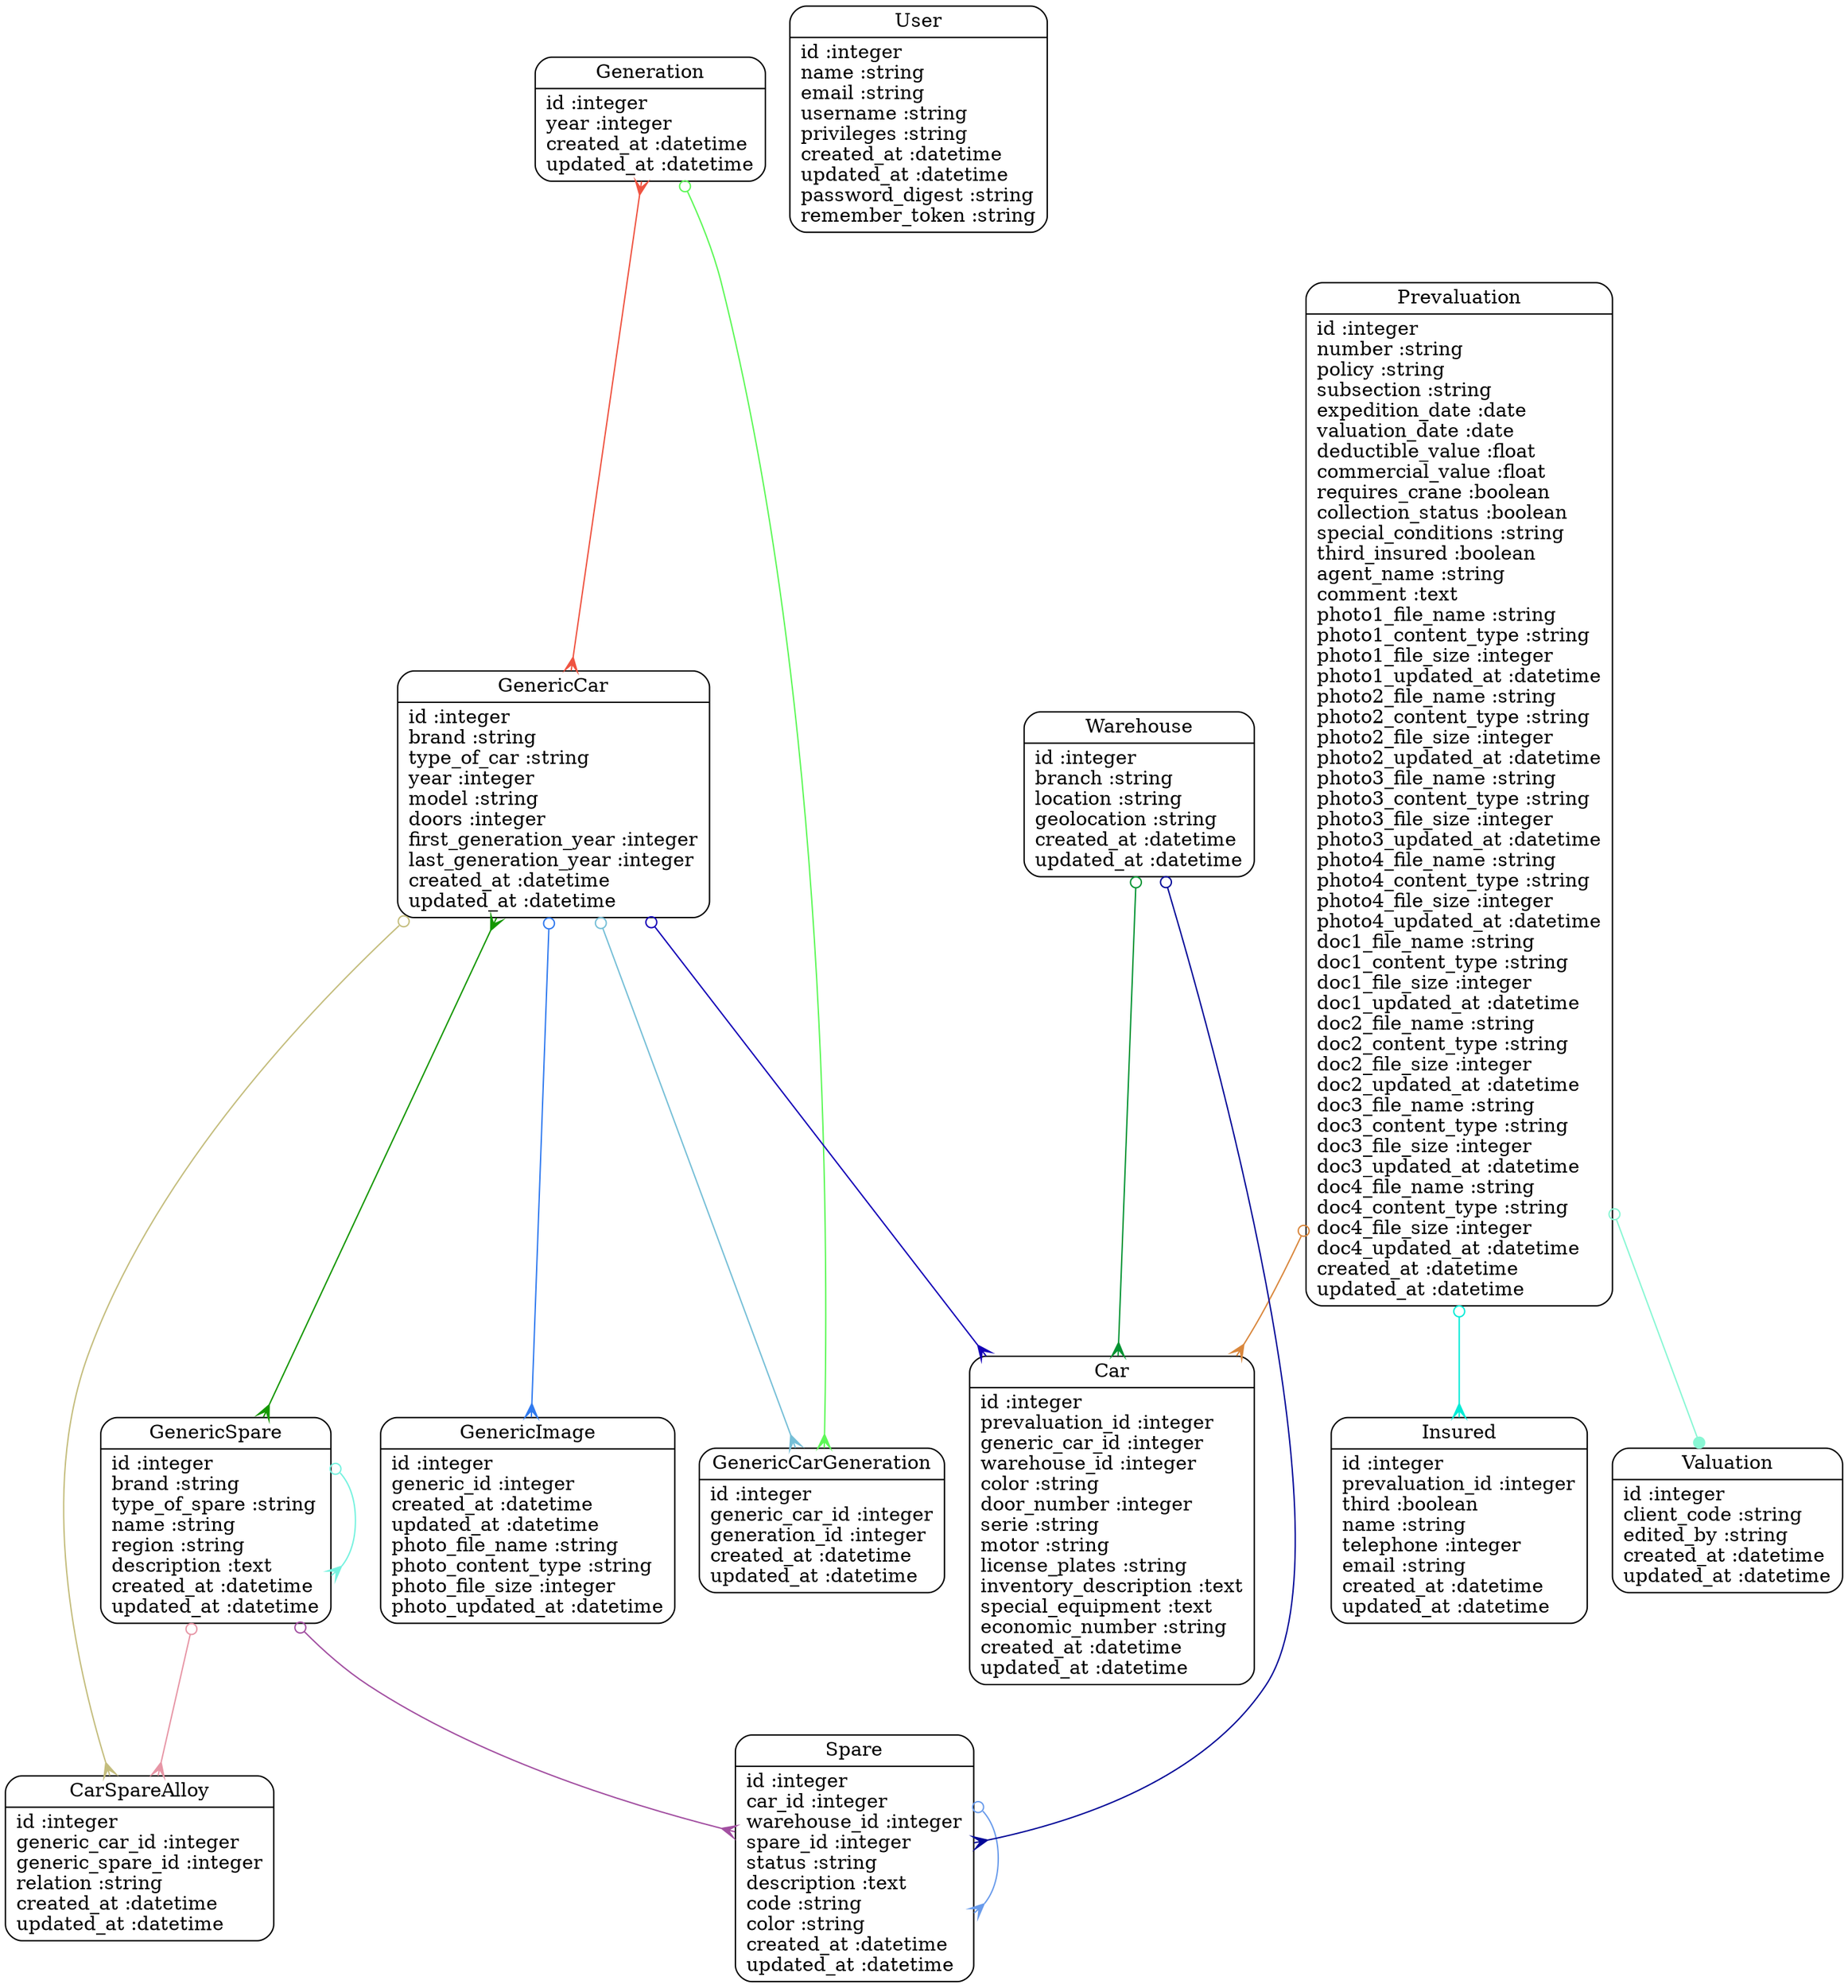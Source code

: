 digraph models_diagram {
	graph[overlap=false, splines=true]
	"Car" [shape=Mrecord, label="{Car|id :integer\lprevaluation_id :integer\lgeneric_car_id :integer\lwarehouse_id :integer\lcolor :string\ldoor_number :integer\lserie :string\lmotor :string\llicense_plates :string\linventory_description :text\lspecial_equipment :text\leconomic_number :string\lcreated_at :datetime\lupdated_at :datetime\l}"]
	"CarSpareAlloy" [shape=Mrecord, label="{CarSpareAlloy|id :integer\lgeneric_car_id :integer\lgeneric_spare_id :integer\lrelation :string\lcreated_at :datetime\lupdated_at :datetime\l}"]
	"Generation" [shape=Mrecord, label="{Generation|id :integer\lyear :integer\lcreated_at :datetime\lupdated_at :datetime\l}"]
	"GenericCar" [shape=Mrecord, label="{GenericCar|id :integer\lbrand :string\ltype_of_car :string\lyear :integer\lmodel :string\ldoors :integer\lfirst_generation_year :integer\llast_generation_year :integer\lcreated_at :datetime\lupdated_at :datetime\l}"]
	"GenericCarGeneration" [shape=Mrecord, label="{GenericCarGeneration|id :integer\lgeneric_car_id :integer\lgeneration_id :integer\lcreated_at :datetime\lupdated_at :datetime\l}"]
	"GenericImage" [shape=Mrecord, label="{GenericImage|id :integer\lgeneric_id :integer\lcreated_at :datetime\lupdated_at :datetime\lphoto_file_name :string\lphoto_content_type :string\lphoto_file_size :integer\lphoto_updated_at :datetime\l}"]
	"GenericSpare" [shape=Mrecord, label="{GenericSpare|id :integer\lbrand :string\ltype_of_spare :string\lname :string\lregion :string\ldescription :text\lcreated_at :datetime\lupdated_at :datetime\l}"]
	"Insured" [shape=Mrecord, label="{Insured|id :integer\lprevaluation_id :integer\lthird :boolean\lname :string\ltelephone :integer\lemail :string\lcreated_at :datetime\lupdated_at :datetime\l}"]
	"Prevaluation" [shape=Mrecord, label="{Prevaluation|id :integer\lnumber :string\lpolicy :string\lsubsection :string\lexpedition_date :date\lvaluation_date :date\ldeductible_value :float\lcommercial_value :float\lrequires_crane :boolean\lcollection_status :boolean\lspecial_conditions :string\lthird_insured :boolean\lagent_name :string\lcomment :text\lphoto1_file_name :string\lphoto1_content_type :string\lphoto1_file_size :integer\lphoto1_updated_at :datetime\lphoto2_file_name :string\lphoto2_content_type :string\lphoto2_file_size :integer\lphoto2_updated_at :datetime\lphoto3_file_name :string\lphoto3_content_type :string\lphoto3_file_size :integer\lphoto3_updated_at :datetime\lphoto4_file_name :string\lphoto4_content_type :string\lphoto4_file_size :integer\lphoto4_updated_at :datetime\ldoc1_file_name :string\ldoc1_content_type :string\ldoc1_file_size :integer\ldoc1_updated_at :datetime\ldoc2_file_name :string\ldoc2_content_type :string\ldoc2_file_size :integer\ldoc2_updated_at :datetime\ldoc3_file_name :string\ldoc3_content_type :string\ldoc3_file_size :integer\ldoc3_updated_at :datetime\ldoc4_file_name :string\ldoc4_content_type :string\ldoc4_file_size :integer\ldoc4_updated_at :datetime\lcreated_at :datetime\lupdated_at :datetime\l}"]
	"Spare" [shape=Mrecord, label="{Spare|id :integer\lcar_id :integer\lwarehouse_id :integer\lspare_id :integer\lstatus :string\ldescription :text\lcode :string\lcolor :string\lcreated_at :datetime\lupdated_at :datetime\l}"]
	"User" [shape=Mrecord, label="{User|id :integer\lname :string\lemail :string\lusername :string\lprivileges :string\lcreated_at :datetime\lupdated_at :datetime\lpassword_digest :string\lremember_token :string\l}"]
	"Valuation" [shape=Mrecord, label="{Valuation|id :integer\lclient_code :string\ledited_by :string\lcreated_at :datetime\lupdated_at :datetime\l}"]
	"Warehouse" [shape=Mrecord, label="{Warehouse|id :integer\lbranch :string\llocation :string\lgeolocation :string\lcreated_at :datetime\lupdated_at :datetime\l}"]
	"Generation" -> "GenericCar" [arrowtail=crow, arrowhead=crow, dir=both color="#EF5341"]
	"Generation" -> "GenericCarGeneration" [arrowtail=odot, arrowhead=crow, dir=both color="#5DF857"]
	"GenericCar" -> "Car" [arrowtail=odot, arrowhead=crow, dir=both color="#1300B7"]
	"GenericCar" -> "CarSpareAlloy" [arrowtail=odot, arrowhead=crow, dir=both color="#C4BD7D"]
	"GenericCar" -> "GenericImage" [arrowtail=odot, arrowhead=crow, dir=both color="#307AEF"]
	"GenericCar" -> "GenericSpare" [arrowtail=crow, arrowhead=crow, dir=both color="#149701"]
	"GenericCar" -> "GenericCarGeneration" [arrowtail=odot, arrowhead=crow, dir=both color="#76BFD7"]
	"GenericSpare" -> "GenericSpare" [arrowtail=odot, arrowhead=crow, dir=both color="#76F2DF"]
	"GenericSpare" -> "CarSpareAlloy" [arrowtail=odot, arrowhead=crow, dir=both color="#E796A6"]
	"GenericSpare" -> "Spare" [arrowtail=odot, arrowhead=crow, dir=both color="#A24FA1"]
	"Prevaluation" -> "Car" [arrowtail=odot, arrowhead=crow, dir=both color="#D9873D"]
	"Prevaluation" -> "Insured" [arrowtail=odot, arrowhead=crow, dir=both color="#03EBD6"]
	"Prevaluation" -> "Valuation" [arrowtail=odot, arrowhead=dot, dir=both color="#89F7D4"]
	"Spare" -> "Spare" [arrowtail=odot, arrowhead=crow, dir=both color="#699BEB"]
	"Warehouse" -> "Spare" [arrowtail=odot, arrowhead=crow, dir=both color="#030898"]
	"Warehouse" -> "Car" [arrowtail=odot, arrowhead=crow, dir=both color="#049332"]
}
